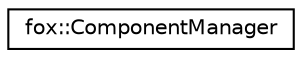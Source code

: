 digraph "Graphical Class Hierarchy"
{
 // LATEX_PDF_SIZE
  edge [fontname="Helvetica",fontsize="10",labelfontname="Helvetica",labelfontsize="10"];
  node [fontname="Helvetica",fontsize="10",shape=record];
  rankdir="LR";
  Node0 [label="fox::ComponentManager",height=0.2,width=0.4,color="black", fillcolor="white", style="filled",URL="$classfox_1_1ComponentManager.html",tooltip=" "];
}
